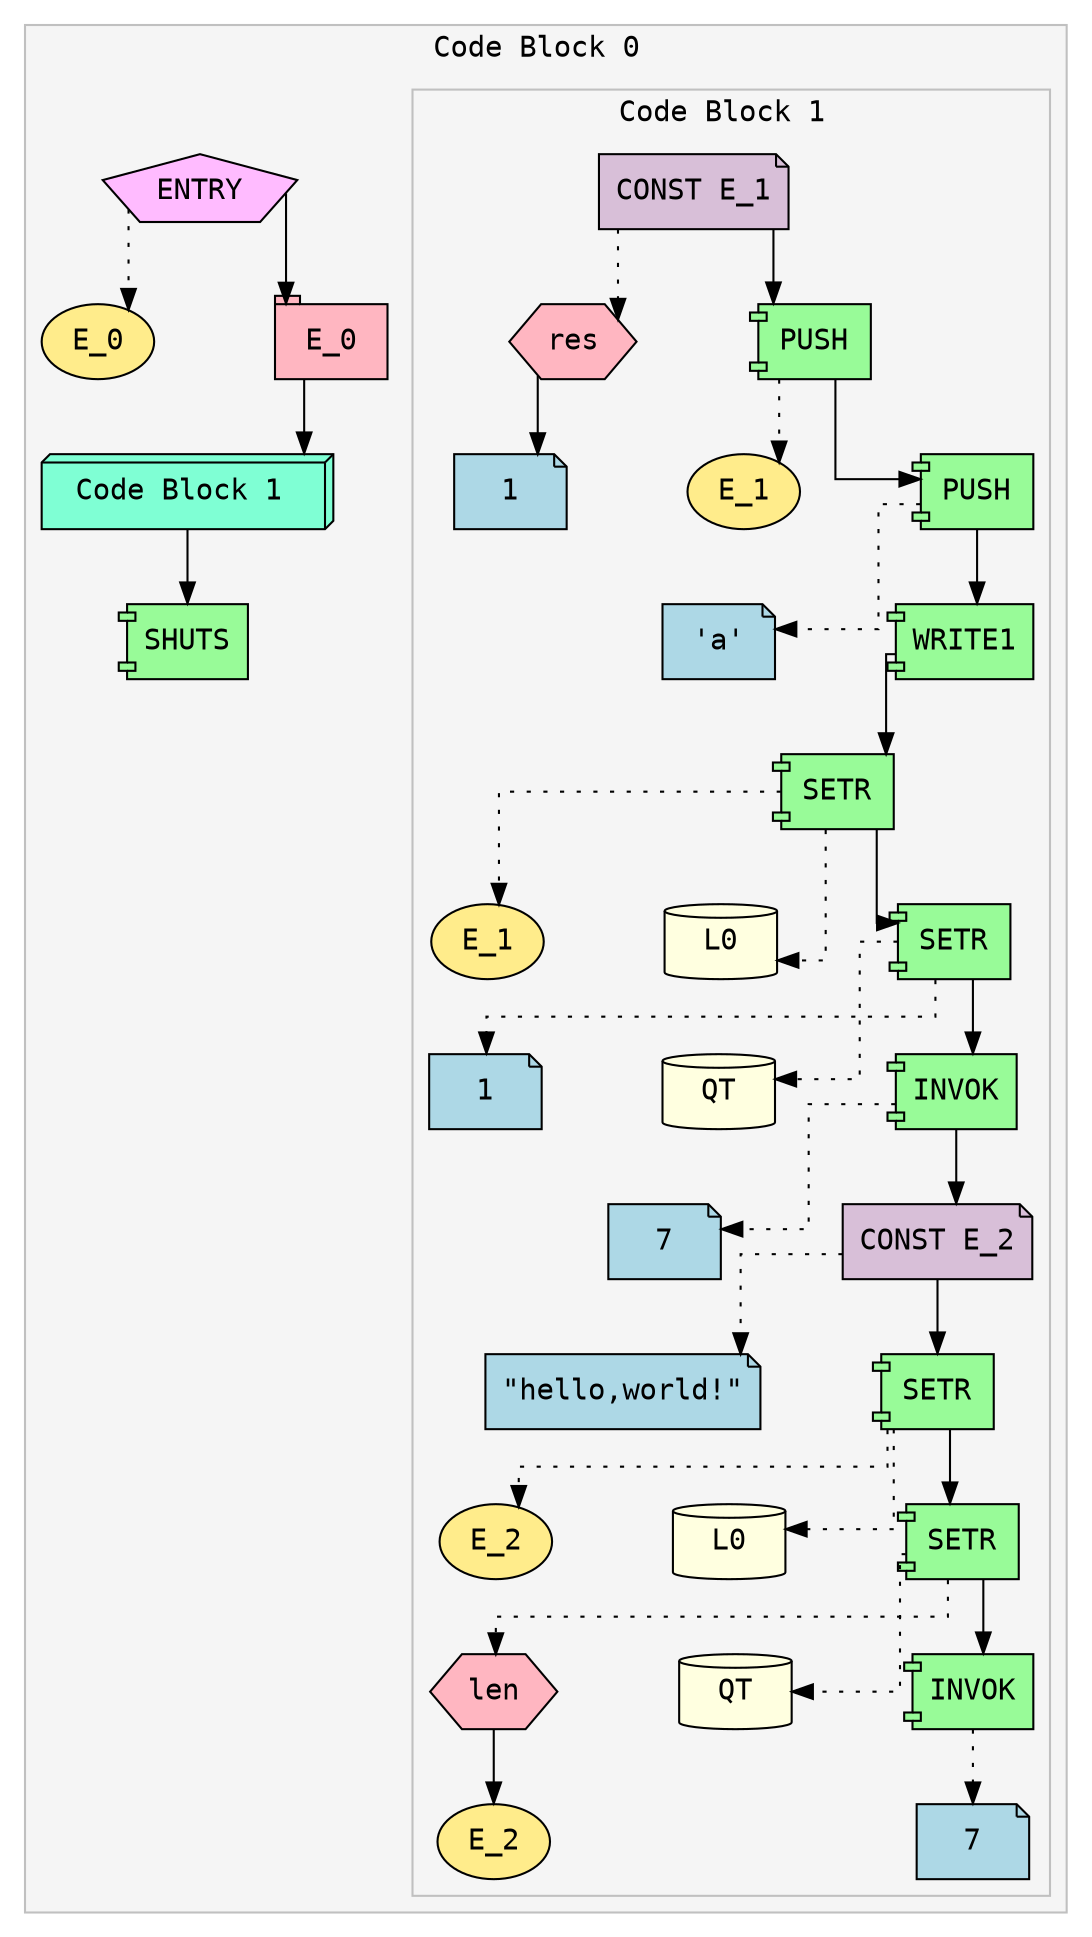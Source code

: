 digraph ir {
splines=ortho;
nodesep=0.8;
ranksep=0.5;
subgraph cluster_0 {
label="Code Block 0 ";
style=filled;
color=gray;
fillcolor=whitesmoke;
fontname="Courier";
Expr_1 [shape=pentagon style=filled fillcolor=plum1 fontname="Courier" label="ENTRY"]
Expr_2 [shape=ellipse style=filled fillcolor=lightgoldenrod1 fontname="Courier" label="E_0"]
Expr_1 -> Expr_2 [style=dotted]
Expr_3 [shape=tab style=filled fillcolor=lightpink fontname="Courier" label="E_0"]
Expr_1 -> Expr_3;
subgraph cluster_4 {
label="Code Block 1 ";
style=filled;
color=gray;
fillcolor=whitesmoke;
fontname="Courier";
Expr_5 [shape=note style=filled fillcolor=thistle fontname="Courier" label="CONST E_1"]
Expr_6 [shape=hexagon style=filled fillcolor=lightpink fontname="Courier" label="res"]
Expr_7 [shape=note style=filled fillcolor=lightblue fontname="Courier" label="1"]
Expr_6 -> Expr_7
Expr_5 -> Expr_6 [style=dotted]
Expr_8 [shape=component style=filled fillcolor=palegreen fontname="Courier" label="PUSH"]
Expr_9 [shape=ellipse style=filled fillcolor=lightgoldenrod1 fontname="Courier" label="E_1"]
Expr_8 -> Expr_9 [style=dotted]
Expr_5 -> Expr_8;
Expr_10 [shape=component style=filled fillcolor=palegreen fontname="Courier" label="PUSH"]
Expr_11 [shape=note style=filled fillcolor=lightblue fontname="Courier" label="'a'"]
Expr_10 -> Expr_11 [style=dotted]
Expr_8 -> Expr_10;
Expr_12 [shape=component style=filled fillcolor=palegreen fontname="Courier" label="WRITE1"]
Expr_10 -> Expr_12;
Expr_13 [shape=component style=filled fillcolor=palegreen fontname="Courier" label="SETR"]
Expr_14 [shape=ellipse style=filled fillcolor=lightgoldenrod1 fontname="Courier" label="E_1"]
Expr_13 -> Expr_14 [style=dotted]
Expr_15 [shape=cylinder style=filled fillcolor=lightyellow fontname="Courier" label="L0"]
Expr_13 -> Expr_15 [style=dotted]
Expr_12 -> Expr_13;
Expr_16 [shape=component style=filled fillcolor=palegreen fontname="Courier" label="SETR"]
Expr_17 [shape=note style=filled fillcolor=lightblue fontname="Courier" label="1"]
Expr_16 -> Expr_17 [style=dotted]
Expr_18 [shape=cylinder style=filled fillcolor=lightyellow fontname="Courier" label="QT"]
Expr_16 -> Expr_18 [style=dotted]
Expr_13 -> Expr_16;
Expr_19 [shape=component style=filled fillcolor=palegreen fontname="Courier" label="INVOK"]
Expr_20 [shape=note style=filled fillcolor=lightblue fontname="Courier" label="7"]
Expr_19 -> Expr_20 [style=dotted]
Expr_16 -> Expr_19;
Expr_21 [shape=note style=filled fillcolor=thistle fontname="Courier" label="CONST E_2"]
Expr_22 [shape=note style=filled fillcolor=lightblue fontname="Courier" label="\"hello,world!\""]
Expr_21 -> Expr_22 [style=dotted]
Expr_19 -> Expr_21;
Expr_23 [shape=component style=filled fillcolor=palegreen fontname="Courier" label="SETR"]
Expr_24 [shape=ellipse style=filled fillcolor=lightgoldenrod1 fontname="Courier" label="E_2"]
Expr_23 -> Expr_24 [style=dotted]
Expr_25 [shape=cylinder style=filled fillcolor=lightyellow fontname="Courier" label="L0"]
Expr_23 -> Expr_25 [style=dotted]
Expr_21 -> Expr_23;
Expr_26 [shape=component style=filled fillcolor=palegreen fontname="Courier" label="SETR"]
Expr_27 [shape=hexagon style=filled fillcolor=lightpink fontname="Courier" label="len"]
Expr_28 [shape=ellipse style=filled fillcolor=lightgoldenrod1 fontname="Courier" label="E_2"]
Expr_27 -> Expr_28
Expr_26 -> Expr_27 [style=dotted]
Expr_29 [shape=cylinder style=filled fillcolor=lightyellow fontname="Courier" label="QT"]
Expr_26 -> Expr_29 [style=dotted]
Expr_23 -> Expr_26;
Expr_30 [shape=component style=filled fillcolor=palegreen fontname="Courier" label="INVOK"]
Expr_31 [shape=note style=filled fillcolor=lightblue fontname="Courier" label="7"]
Expr_30 -> Expr_31 [style=dotted]
Expr_26 -> Expr_30;
}
Expr_4 [shape=box3d style=filled fillcolor=aquamarine fontname="Courier" label=" Code Block 1  "]
Expr_3 -> Expr_4;
Expr_32 [shape=component style=filled fillcolor=palegreen fontname="Courier" label="SHUTS"]
Expr_4 -> Expr_32;
}
}
